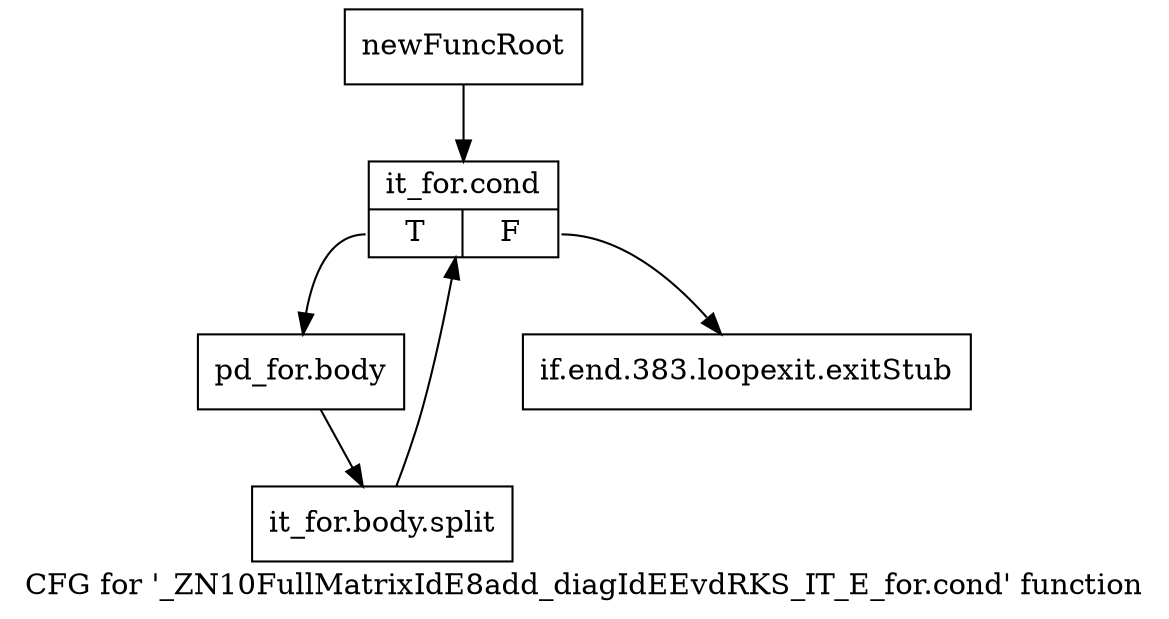 digraph "CFG for '_ZN10FullMatrixIdE8add_diagIdEEvdRKS_IT_E_for.cond' function" {
	label="CFG for '_ZN10FullMatrixIdE8add_diagIdEEvdRKS_IT_E_for.cond' function";

	Node0x92ae150 [shape=record,label="{newFuncRoot}"];
	Node0x92ae150 -> Node0x92ae1f0;
	Node0x92ae1a0 [shape=record,label="{if.end.383.loopexit.exitStub}"];
	Node0x92ae1f0 [shape=record,label="{it_for.cond|{<s0>T|<s1>F}}"];
	Node0x92ae1f0:s0 -> Node0x92ae240;
	Node0x92ae1f0:s1 -> Node0x92ae1a0;
	Node0x92ae240 [shape=record,label="{pd_for.body}"];
	Node0x92ae240 -> Node0x924ab10;
	Node0x924ab10 [shape=record,label="{it_for.body.split}"];
	Node0x924ab10 -> Node0x92ae1f0;
}
